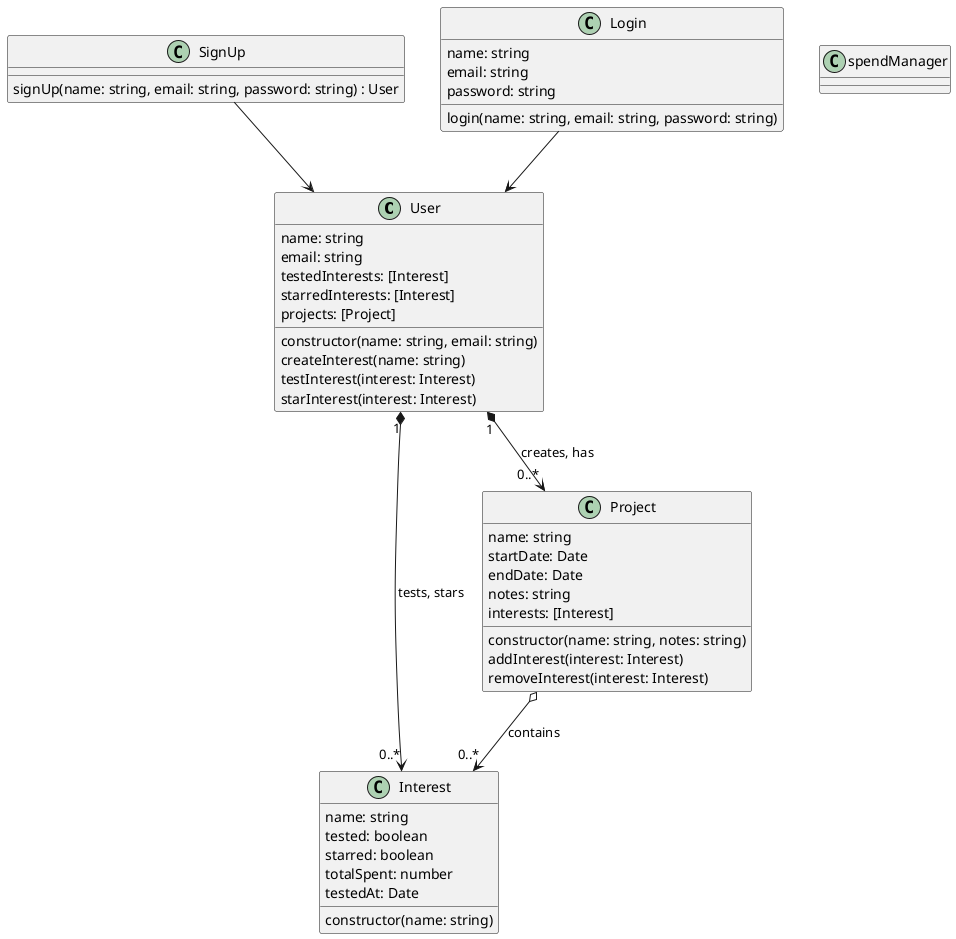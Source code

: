 @startuml Marketing-Project Class Diagram
class User {
    name: string
    email: string
    testedInterests: [Interest]
    starredInterests: [Interest]
    projects: [Project]
    constructor(name: string, email: string)
    createInterest(name: string)
    testInterest(interest: Interest)
    starInterest(interest: Interest)
}

class Interest {
    name: string
    tested: boolean
    starred: boolean
    totalSpent: number
    testedAt: Date
    constructor(name: string)
}

class Project {
    name: string
    startDate: Date
    endDate: Date
    notes: string
    interests: [Interest]
    constructor(name: string, notes: string)
    addInterest(interest: Interest)
    removeInterest(interest: Interest)
}

class SignUp {
    signUp(name: string, email: string, password: string) : User
}

class Login {
    name: string
    email: string
    password: string
    login(name: string, email: string, password: string)
}

class spendManager {}

SignUp --> User
Login --> User

User "1" *--> "0..*" Interest : tests, stars
User "1" *--> "0..*" Project : creates, has
Project o--> "0..*" Interest : contains

@enduml